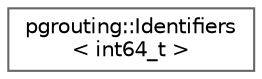 digraph "Graphical Class Hierarchy"
{
 // LATEX_PDF_SIZE
  bgcolor="transparent";
  edge [fontname=Helvetica,fontsize=10,labelfontname=Helvetica,labelfontsize=10];
  node [fontname=Helvetica,fontsize=10,shape=box,height=0.2,width=0.4];
  rankdir="LR";
  Node0 [id="Node000000",label="pgrouting::Identifiers\l\< int64_t \>",height=0.2,width=0.4,color="grey40", fillcolor="white", style="filled",URL="$classpgrouting_1_1Identifiers.html",tooltip=" "];
}
